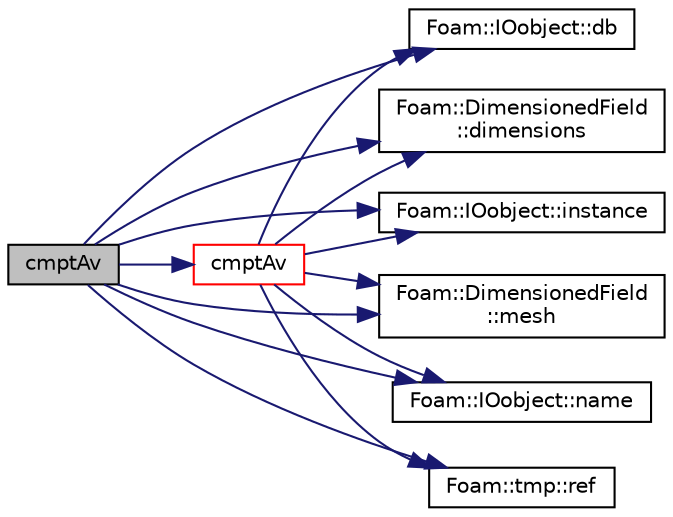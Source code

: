 digraph "cmptAv"
{
  bgcolor="transparent";
  edge [fontname="Helvetica",fontsize="10",labelfontname="Helvetica",labelfontsize="10"];
  node [fontname="Helvetica",fontsize="10",shape=record];
  rankdir="LR";
  Node84011 [label="cmptAv",height=0.2,width=0.4,color="black", fillcolor="grey75", style="filled", fontcolor="black"];
  Node84011 -> Node84012 [color="midnightblue",fontsize="10",style="solid",fontname="Helvetica"];
  Node84012 [label="cmptAv",height=0.2,width=0.4,color="red",URL="$a21851.html#a7af056d5acb329854c78eb3267468c11"];
  Node84012 -> Node84013 [color="midnightblue",fontsize="10",style="solid",fontname="Helvetica"];
  Node84013 [label="Foam::IOobject::db",height=0.2,width=0.4,color="black",URL="$a27249.html#a65cc75d9f80b1df5c3184fb2274a97f1",tooltip="Return the local objectRegistry. "];
  Node84012 -> Node84014 [color="midnightblue",fontsize="10",style="solid",fontname="Helvetica"];
  Node84014 [label="Foam::DimensionedField\l::dimensions",height=0.2,width=0.4,color="black",URL="$a27497.html#a512673c2674ca2d38885f1bb5f6994fb",tooltip="Return dimensions. "];
  Node84012 -> Node84016 [color="midnightblue",fontsize="10",style="solid",fontname="Helvetica"];
  Node84016 [label="Foam::IOobject::instance",height=0.2,width=0.4,color="black",URL="$a27249.html#acac6de003b420b848571b5064e50ed89"];
  Node84012 -> Node84017 [color="midnightblue",fontsize="10",style="solid",fontname="Helvetica"];
  Node84017 [label="Foam::DimensionedField\l::mesh",height=0.2,width=0.4,color="black",URL="$a27497.html#a8f1110830348a1448a14ab5e3cf47e3b",tooltip="Return mesh. "];
  Node84012 -> Node84018 [color="midnightblue",fontsize="10",style="solid",fontname="Helvetica"];
  Node84018 [label="Foam::IOobject::name",height=0.2,width=0.4,color="black",URL="$a27249.html#acc80e00a8ac919288fb55bd14cc88bf6",tooltip="Return name. "];
  Node84012 -> Node84019 [color="midnightblue",fontsize="10",style="solid",fontname="Helvetica"];
  Node84019 [label="Foam::tmp::ref",height=0.2,width=0.4,color="black",URL="$a27077.html#aeaf81e641282874cef07f5b808efc83b",tooltip="Return non-const reference or generate a fatal error. "];
  Node84011 -> Node84013 [color="midnightblue",fontsize="10",style="solid",fontname="Helvetica"];
  Node84011 -> Node84014 [color="midnightblue",fontsize="10",style="solid",fontname="Helvetica"];
  Node84011 -> Node84016 [color="midnightblue",fontsize="10",style="solid",fontname="Helvetica"];
  Node84011 -> Node84017 [color="midnightblue",fontsize="10",style="solid",fontname="Helvetica"];
  Node84011 -> Node84018 [color="midnightblue",fontsize="10",style="solid",fontname="Helvetica"];
  Node84011 -> Node84019 [color="midnightblue",fontsize="10",style="solid",fontname="Helvetica"];
}
